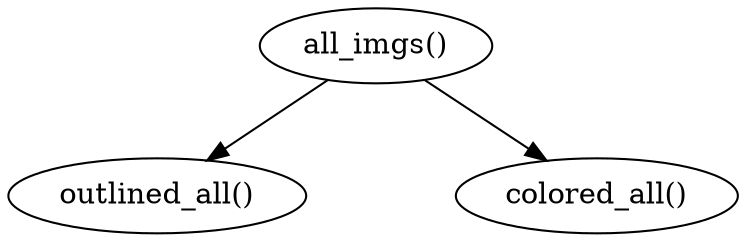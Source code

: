  digraph G {
 nodesep = "1";
 "all_imgs()" -> "outlined_all()" 
 "all_imgs()" -> "colored_all()"
 }

